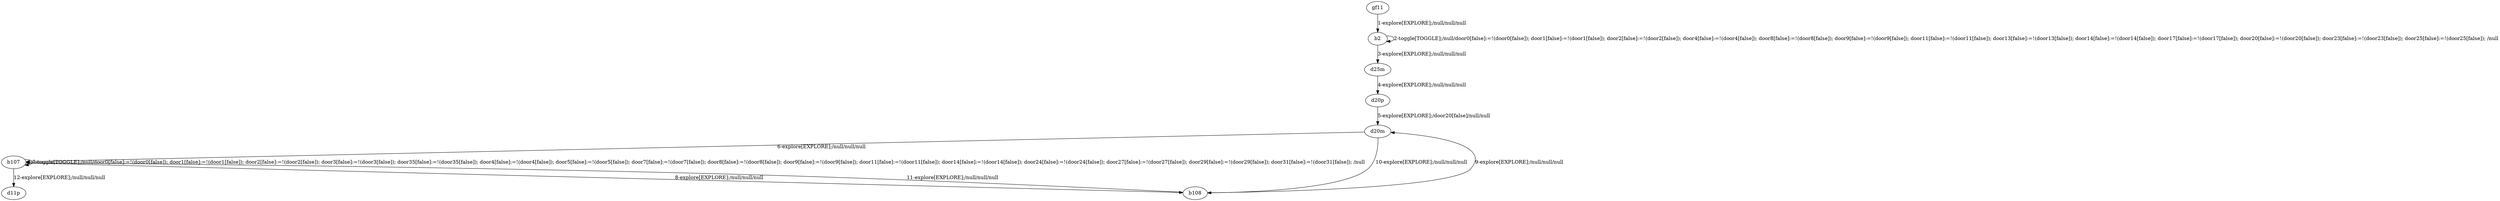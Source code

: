 # Total number of goals covered by this test: 6
# b108 --> d20m
# b107 --> d11p
# b107 --> b108
# d20m --> b107
# b107 --> b107
# b108 --> b107

digraph g {
"gf11" -> "b2" [label = "1-explore[EXPLORE];/null/null/null"];
"b2" -> "b2" [label = "2-toggle[TOGGLE];/null/door0[false]:=!(door0[false]); door1[false]:=!(door1[false]); door2[false]:=!(door2[false]); door4[false]:=!(door4[false]); door8[false]:=!(door8[false]); door9[false]:=!(door9[false]); door11[false]:=!(door11[false]); door13[false]:=!(door13[false]); door14[false]:=!(door14[false]); door17[false]:=!(door17[false]); door20[false]:=!(door20[false]); door23[false]:=!(door23[false]); door25[false]:=!(door25[false]); /null"];
"b2" -> "d25m" [label = "3-explore[EXPLORE];/null/null/null"];
"d25m" -> "d20p" [label = "4-explore[EXPLORE];/null/null/null"];
"d20p" -> "d20m" [label = "5-explore[EXPLORE];/door20[false]/null/null"];
"d20m" -> "b107" [label = "6-explore[EXPLORE];/null/null/null"];
"b107" -> "b107" [label = "7-toggle[TOGGLE];/null/door0[false]:=!(door0[false]); door1[false]:=!(door1[false]); door2[false]:=!(door2[false]); door3[false]:=!(door3[false]); door35[false]:=!(door35[false]); door4[false]:=!(door4[false]); door5[false]:=!(door5[false]); door7[false]:=!(door7[false]); door8[false]:=!(door8[false]); door9[false]:=!(door9[false]); door11[false]:=!(door11[false]); door14[false]:=!(door14[false]); door24[false]:=!(door24[false]); door27[false]:=!(door27[false]); door29[false]:=!(door29[false]); door31[false]:=!(door31[false]); /null"];
"b107" -> "b108" [label = "8-explore[EXPLORE];/null/null/null"];
"b108" -> "d20m" [label = "9-explore[EXPLORE];/null/null/null"];
"d20m" -> "b108" [label = "10-explore[EXPLORE];/null/null/null"];
"b108" -> "b107" [label = "11-explore[EXPLORE];/null/null/null"];
"b107" -> "d11p" [label = "12-explore[EXPLORE];/null/null/null"];
}